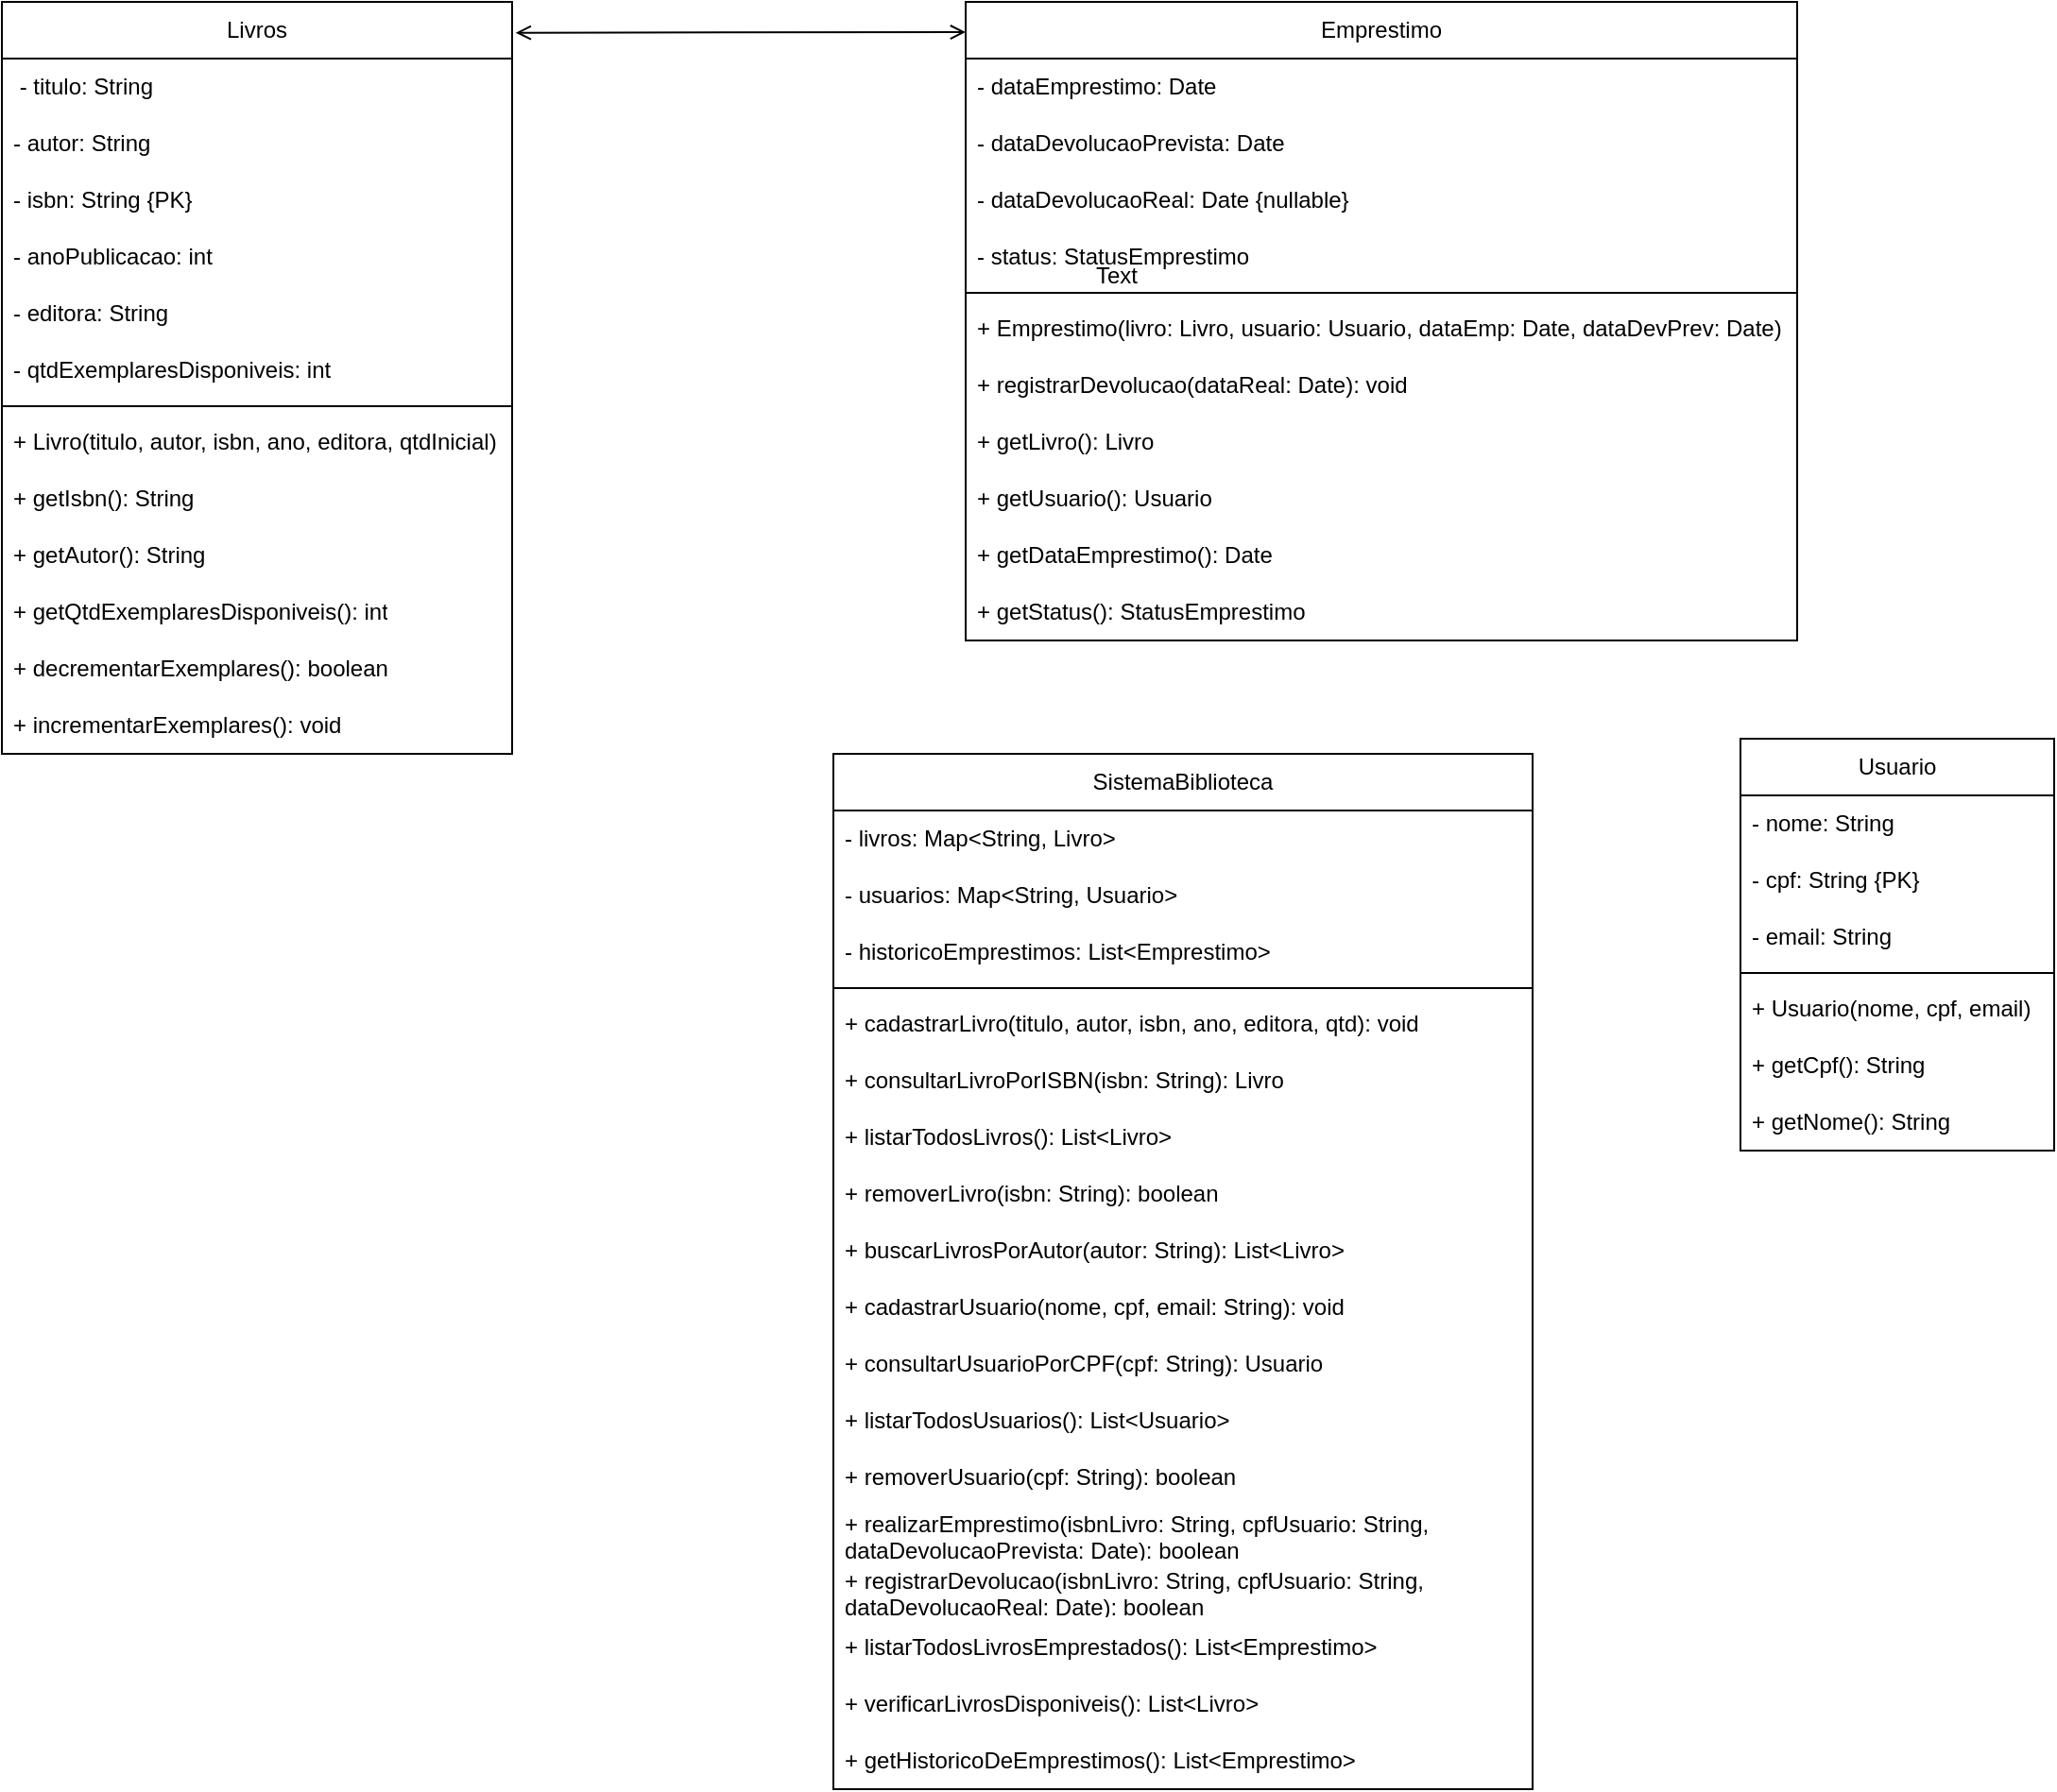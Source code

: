 <mxfile version="27.1.1">
  <diagram name="Página-1" id="8z8KOmpMjx8TbM8chvGR">
    <mxGraphModel dx="1426" dy="769" grid="1" gridSize="10" guides="1" tooltips="1" connect="1" arrows="1" fold="1" page="1" pageScale="1" pageWidth="827" pageHeight="1169" math="0" shadow="0">
      <root>
        <mxCell id="0" />
        <mxCell id="1" parent="0" />
        <mxCell id="fic08GAlzJQbdWZi42WJ-1" value="Livros" style="swimlane;fontStyle=0;childLayout=stackLayout;horizontal=1;startSize=30;horizontalStack=0;resizeParent=1;resizeParentMax=0;resizeLast=0;collapsible=1;marginBottom=0;whiteSpace=wrap;html=1;movable=1;resizable=1;rotatable=1;deletable=1;editable=1;locked=0;connectable=1;" vertex="1" parent="1">
          <mxGeometry x="90" y="50" width="270" height="398" as="geometry" />
        </mxCell>
        <mxCell id="fic08GAlzJQbdWZi42WJ-2" value="&amp;nbsp;- titulo: String" style="text;strokeColor=none;fillColor=none;align=left;verticalAlign=middle;spacingLeft=4;spacingRight=4;overflow=hidden;points=[[0,0.5],[1,0.5]];portConstraint=eastwest;rotatable=0;whiteSpace=wrap;html=1;" vertex="1" parent="fic08GAlzJQbdWZi42WJ-1">
          <mxGeometry y="30" width="270" height="30" as="geometry" />
        </mxCell>
        <mxCell id="fic08GAlzJQbdWZi42WJ-3" value="- autor: String" style="text;strokeColor=none;fillColor=none;align=left;verticalAlign=middle;spacingLeft=4;spacingRight=4;overflow=hidden;points=[[0,0.5],[1,0.5]];portConstraint=eastwest;rotatable=0;whiteSpace=wrap;html=1;" vertex="1" parent="fic08GAlzJQbdWZi42WJ-1">
          <mxGeometry y="60" width="270" height="30" as="geometry" />
        </mxCell>
        <mxCell id="fic08GAlzJQbdWZi42WJ-4" value="- isbn: String {PK}&amp;nbsp;" style="text;strokeColor=none;fillColor=none;align=left;verticalAlign=middle;spacingLeft=4;spacingRight=4;overflow=hidden;points=[[0,0.5],[1,0.5]];portConstraint=eastwest;rotatable=0;whiteSpace=wrap;html=1;" vertex="1" parent="fic08GAlzJQbdWZi42WJ-1">
          <mxGeometry y="90" width="270" height="30" as="geometry" />
        </mxCell>
        <mxCell id="fic08GAlzJQbdWZi42WJ-17" value="- anoPublicacao: int&amp;nbsp;" style="text;strokeColor=none;fillColor=none;align=left;verticalAlign=middle;spacingLeft=4;spacingRight=4;overflow=hidden;points=[[0,0.5],[1,0.5]];portConstraint=eastwest;rotatable=0;whiteSpace=wrap;html=1;" vertex="1" parent="fic08GAlzJQbdWZi42WJ-1">
          <mxGeometry y="120" width="270" height="30" as="geometry" />
        </mxCell>
        <mxCell id="fic08GAlzJQbdWZi42WJ-18" value="&lt;span class=&quot;selected&quot;&gt;- editora: String&lt;/span&gt;" style="text;strokeColor=none;fillColor=none;align=left;verticalAlign=middle;spacingLeft=4;spacingRight=4;overflow=hidden;points=[[0,0.5],[1,0.5]];portConstraint=eastwest;rotatable=0;whiteSpace=wrap;html=1;" vertex="1" parent="fic08GAlzJQbdWZi42WJ-1">
          <mxGeometry y="150" width="270" height="30" as="geometry" />
        </mxCell>
        <mxCell id="fic08GAlzJQbdWZi42WJ-19" value="&lt;span class=&quot;selected&quot;&gt;- qtdExemplaresDisponiveis: int&lt;/span&gt;" style="text;strokeColor=none;fillColor=none;align=left;verticalAlign=middle;spacingLeft=4;spacingRight=4;overflow=hidden;points=[[0,0.5],[1,0.5]];portConstraint=eastwest;rotatable=0;whiteSpace=wrap;html=1;" vertex="1" parent="fic08GAlzJQbdWZi42WJ-1">
          <mxGeometry y="180" width="270" height="30" as="geometry" />
        </mxCell>
        <mxCell id="fic08GAlzJQbdWZi42WJ-35" value="" style="line;strokeWidth=1;fillColor=none;align=left;verticalAlign=middle;spacingTop=-1;spacingLeft=3;spacingRight=3;rotatable=0;labelPosition=right;points=[];portConstraint=eastwest;strokeColor=inherit;" vertex="1" parent="fic08GAlzJQbdWZi42WJ-1">
          <mxGeometry y="210" width="270" height="8" as="geometry" />
        </mxCell>
        <mxCell id="fic08GAlzJQbdWZi42WJ-20" value="&lt;span class=&quot;selected&quot;&gt;+ Livro(titulo, autor, isbn, ano, editora, qtdInicial)&lt;/span&gt;" style="text;strokeColor=none;fillColor=none;align=left;verticalAlign=middle;spacingLeft=4;spacingRight=4;overflow=hidden;points=[[0,0.5],[1,0.5]];portConstraint=eastwest;rotatable=1;whiteSpace=wrap;html=1;movable=1;resizable=1;deletable=1;editable=1;locked=0;connectable=1;strokeWidth=1;" vertex="1" parent="fic08GAlzJQbdWZi42WJ-1">
          <mxGeometry y="218" width="270" height="30" as="geometry" />
        </mxCell>
        <mxCell id="fic08GAlzJQbdWZi42WJ-30" value="&lt;span class=&quot;selected&quot;&gt;+ getIsbn(): String&lt;/span&gt;" style="text;strokeColor=none;fillColor=none;align=left;verticalAlign=middle;spacingLeft=4;spacingRight=4;overflow=hidden;points=[[0,0.5],[1,0.5]];portConstraint=eastwest;rotatable=1;whiteSpace=wrap;html=1;movable=1;resizable=1;deletable=1;editable=1;locked=0;connectable=1;" vertex="1" parent="fic08GAlzJQbdWZi42WJ-1">
          <mxGeometry y="248" width="270" height="30" as="geometry" />
        </mxCell>
        <mxCell id="fic08GAlzJQbdWZi42WJ-31" value="&lt;span class=&quot;selected&quot;&gt;+ getAutor(): String&lt;/span&gt;" style="text;strokeColor=none;fillColor=none;align=left;verticalAlign=middle;spacingLeft=4;spacingRight=4;overflow=hidden;points=[[0,0.5],[1,0.5]];portConstraint=eastwest;rotatable=1;whiteSpace=wrap;html=1;movable=1;resizable=1;deletable=1;editable=1;locked=0;connectable=1;" vertex="1" parent="fic08GAlzJQbdWZi42WJ-1">
          <mxGeometry y="278" width="270" height="30" as="geometry" />
        </mxCell>
        <mxCell id="fic08GAlzJQbdWZi42WJ-32" value="&lt;span class=&quot;selected&quot;&gt;+ getQtdExemplaresDisponiveis(): int&lt;/span&gt;" style="text;strokeColor=none;fillColor=none;align=left;verticalAlign=middle;spacingLeft=4;spacingRight=4;overflow=hidden;points=[[0,0.5],[1,0.5]];portConstraint=eastwest;rotatable=1;whiteSpace=wrap;html=1;movable=1;resizable=1;deletable=1;editable=1;locked=0;connectable=1;" vertex="1" parent="fic08GAlzJQbdWZi42WJ-1">
          <mxGeometry y="308" width="270" height="30" as="geometry" />
        </mxCell>
        <mxCell id="fic08GAlzJQbdWZi42WJ-33" value="&lt;span class=&quot;selected&quot;&gt;+ decrementarExemplares(): boolean&lt;/span&gt;" style="text;strokeColor=none;fillColor=none;align=left;verticalAlign=middle;spacingLeft=4;spacingRight=4;overflow=hidden;points=[[0,0.5],[1,0.5]];portConstraint=eastwest;rotatable=1;whiteSpace=wrap;html=1;movable=1;resizable=1;deletable=1;editable=1;locked=0;connectable=1;" vertex="1" parent="fic08GAlzJQbdWZi42WJ-1">
          <mxGeometry y="338" width="270" height="30" as="geometry" />
        </mxCell>
        <mxCell id="fic08GAlzJQbdWZi42WJ-34" value="&lt;span class=&quot;selected&quot;&gt;+ incrementarExemplares(): void&lt;/span&gt;" style="text;strokeColor=none;fillColor=none;align=left;verticalAlign=middle;spacingLeft=4;spacingRight=4;overflow=hidden;points=[[0,0.5],[1,0.5]];portConstraint=eastwest;rotatable=1;whiteSpace=wrap;html=1;movable=1;resizable=1;deletable=1;editable=1;locked=0;connectable=1;" vertex="1" parent="fic08GAlzJQbdWZi42WJ-1">
          <mxGeometry y="368" width="270" height="30" as="geometry" />
        </mxCell>
        <mxCell id="fic08GAlzJQbdWZi42WJ-5" value="Usuario" style="swimlane;fontStyle=0;childLayout=stackLayout;horizontal=1;startSize=30;horizontalStack=0;resizeParent=1;resizeParentMax=0;resizeLast=0;collapsible=1;marginBottom=0;whiteSpace=wrap;html=1;" vertex="1" parent="1">
          <mxGeometry x="1010" y="440" width="166" height="218" as="geometry" />
        </mxCell>
        <mxCell id="fic08GAlzJQbdWZi42WJ-6" value="&lt;span class=&quot;selected&quot;&gt;- nome: String&lt;/span&gt;" style="text;strokeColor=none;fillColor=none;align=left;verticalAlign=middle;spacingLeft=4;spacingRight=4;overflow=hidden;points=[[0,0.5],[1,0.5]];portConstraint=eastwest;rotatable=0;whiteSpace=wrap;html=1;" vertex="1" parent="fic08GAlzJQbdWZi42WJ-5">
          <mxGeometry y="30" width="166" height="30" as="geometry" />
        </mxCell>
        <mxCell id="fic08GAlzJQbdWZi42WJ-7" value="&lt;span class=&quot;selected&quot;&gt;- cpf: String {PK}&lt;/span&gt;" style="text;strokeColor=none;fillColor=none;align=left;verticalAlign=middle;spacingLeft=4;spacingRight=4;overflow=hidden;points=[[0,0.5],[1,0.5]];portConstraint=eastwest;rotatable=0;whiteSpace=wrap;html=1;" vertex="1" parent="fic08GAlzJQbdWZi42WJ-5">
          <mxGeometry y="60" width="166" height="30" as="geometry" />
        </mxCell>
        <mxCell id="fic08GAlzJQbdWZi42WJ-8" value="&lt;span class=&quot;selected&quot;&gt;- email: String&lt;/span&gt;" style="text;strokeColor=none;fillColor=none;align=left;verticalAlign=middle;spacingLeft=4;spacingRight=4;overflow=hidden;points=[[0,0.5],[1,0.5]];portConstraint=eastwest;rotatable=0;whiteSpace=wrap;html=1;" vertex="1" parent="fic08GAlzJQbdWZi42WJ-5">
          <mxGeometry y="90" width="166" height="30" as="geometry" />
        </mxCell>
        <mxCell id="fic08GAlzJQbdWZi42WJ-41" value="" style="line;strokeWidth=1;fillColor=none;align=left;verticalAlign=middle;spacingTop=-1;spacingLeft=3;spacingRight=3;rotatable=0;labelPosition=right;points=[];portConstraint=eastwest;strokeColor=inherit;" vertex="1" parent="fic08GAlzJQbdWZi42WJ-5">
          <mxGeometry y="120" width="166" height="8" as="geometry" />
        </mxCell>
        <mxCell id="fic08GAlzJQbdWZi42WJ-38" value="&lt;span class=&quot;selected&quot;&gt;+ Usuario(nome, cpf, email)&lt;/span&gt;" style="text;strokeColor=none;fillColor=none;align=left;verticalAlign=middle;spacingLeft=4;spacingRight=4;overflow=hidden;points=[[0,0.5],[1,0.5]];portConstraint=eastwest;rotatable=0;whiteSpace=wrap;html=1;" vertex="1" parent="fic08GAlzJQbdWZi42WJ-5">
          <mxGeometry y="128" width="166" height="30" as="geometry" />
        </mxCell>
        <mxCell id="fic08GAlzJQbdWZi42WJ-39" value="&lt;span class=&quot;selected&quot;&gt;+ getCpf(): String&lt;/span&gt;" style="text;strokeColor=none;fillColor=none;align=left;verticalAlign=middle;spacingLeft=4;spacingRight=4;overflow=hidden;points=[[0,0.5],[1,0.5]];portConstraint=eastwest;rotatable=0;whiteSpace=wrap;html=1;" vertex="1" parent="fic08GAlzJQbdWZi42WJ-5">
          <mxGeometry y="158" width="166" height="30" as="geometry" />
        </mxCell>
        <mxCell id="fic08GAlzJQbdWZi42WJ-40" value="&lt;span class=&quot;selected&quot;&gt;+ getNome(): String&lt;/span&gt;" style="text;strokeColor=none;fillColor=none;align=left;verticalAlign=middle;spacingLeft=4;spacingRight=4;overflow=hidden;points=[[0,0.5],[1,0.5]];portConstraint=eastwest;rotatable=0;whiteSpace=wrap;html=1;" vertex="1" parent="fic08GAlzJQbdWZi42WJ-5">
          <mxGeometry y="188" width="166" height="30" as="geometry" />
        </mxCell>
        <mxCell id="fic08GAlzJQbdWZi42WJ-9" value="Emprestimo" style="swimlane;fontStyle=0;childLayout=stackLayout;horizontal=1;startSize=30;horizontalStack=0;resizeParent=1;resizeParentMax=0;resizeLast=0;collapsible=1;marginBottom=0;whiteSpace=wrap;html=1;" vertex="1" parent="1">
          <mxGeometry x="600" y="50" width="440" height="338" as="geometry" />
        </mxCell>
        <mxCell id="fic08GAlzJQbdWZi42WJ-10" value="&lt;span class=&quot;selected&quot;&gt;- dataEmprestimo: Date&lt;/span&gt;" style="text;strokeColor=none;fillColor=none;align=left;verticalAlign=middle;spacingLeft=4;spacingRight=4;overflow=hidden;points=[[0,0.5],[1,0.5]];portConstraint=eastwest;rotatable=0;whiteSpace=wrap;html=1;" vertex="1" parent="fic08GAlzJQbdWZi42WJ-9">
          <mxGeometry y="30" width="440" height="30" as="geometry" />
        </mxCell>
        <mxCell id="fic08GAlzJQbdWZi42WJ-11" value="&lt;span class=&quot;selected&quot;&gt;- dataDevolucaoPrevista: Date&lt;/span&gt;" style="text;strokeColor=none;fillColor=none;align=left;verticalAlign=middle;spacingLeft=4;spacingRight=4;overflow=hidden;points=[[0,0.5],[1,0.5]];portConstraint=eastwest;rotatable=0;whiteSpace=wrap;html=1;" vertex="1" parent="fic08GAlzJQbdWZi42WJ-9">
          <mxGeometry y="60" width="440" height="30" as="geometry" />
        </mxCell>
        <mxCell id="fic08GAlzJQbdWZi42WJ-12" value="&lt;span class=&quot;selected&quot;&gt;- dataDevolucaoReal: Date {nullable}&lt;/span&gt;" style="text;strokeColor=none;fillColor=none;align=left;verticalAlign=middle;spacingLeft=4;spacingRight=4;overflow=hidden;points=[[0,0.5],[1,0.5]];portConstraint=eastwest;rotatable=0;whiteSpace=wrap;html=1;" vertex="1" parent="fic08GAlzJQbdWZi42WJ-9">
          <mxGeometry y="90" width="440" height="30" as="geometry" />
        </mxCell>
        <mxCell id="fic08GAlzJQbdWZi42WJ-42" value="&lt;span class=&quot;selected&quot;&gt;- status: StatusEmprestimo&lt;/span&gt;" style="text;strokeColor=none;fillColor=none;align=left;verticalAlign=middle;spacingLeft=4;spacingRight=4;overflow=hidden;points=[[0,0.5],[1,0.5]];portConstraint=eastwest;rotatable=0;whiteSpace=wrap;html=1;" vertex="1" parent="fic08GAlzJQbdWZi42WJ-9">
          <mxGeometry y="120" width="440" height="30" as="geometry" />
        </mxCell>
        <mxCell id="fic08GAlzJQbdWZi42WJ-49" value="" style="line;strokeWidth=1;fillColor=none;align=left;verticalAlign=middle;spacingTop=-1;spacingLeft=3;spacingRight=3;rotatable=0;labelPosition=right;points=[];portConstraint=eastwest;strokeColor=inherit;" vertex="1" parent="fic08GAlzJQbdWZi42WJ-9">
          <mxGeometry y="150" width="440" height="8" as="geometry" />
        </mxCell>
        <mxCell id="fic08GAlzJQbdWZi42WJ-43" value="&lt;span class=&quot;selected&quot;&gt;+ Emprestimo(livro: Livro, usuario: Usuario, dataEmp: Date, dataDevPrev: Date)&lt;/span&gt;" style="text;strokeColor=none;fillColor=none;align=left;verticalAlign=middle;spacingLeft=4;spacingRight=4;overflow=hidden;points=[[0,0.5],[1,0.5]];portConstraint=eastwest;rotatable=0;whiteSpace=wrap;html=1;" vertex="1" parent="fic08GAlzJQbdWZi42WJ-9">
          <mxGeometry y="158" width="440" height="30" as="geometry" />
        </mxCell>
        <mxCell id="fic08GAlzJQbdWZi42WJ-44" value="&lt;span class=&quot;selected&quot;&gt;+ registrarDevolucao(dataReal: Date): void&lt;/span&gt;" style="text;strokeColor=none;fillColor=none;align=left;verticalAlign=middle;spacingLeft=4;spacingRight=4;overflow=hidden;points=[[0,0.5],[1,0.5]];portConstraint=eastwest;rotatable=0;whiteSpace=wrap;html=1;" vertex="1" parent="fic08GAlzJQbdWZi42WJ-9">
          <mxGeometry y="188" width="440" height="30" as="geometry" />
        </mxCell>
        <mxCell id="fic08GAlzJQbdWZi42WJ-45" value="&lt;span class=&quot;selected&quot;&gt;+ getLivro(): Livro&lt;/span&gt;" style="text;strokeColor=none;fillColor=none;align=left;verticalAlign=middle;spacingLeft=4;spacingRight=4;overflow=hidden;points=[[0,0.5],[1,0.5]];portConstraint=eastwest;rotatable=0;whiteSpace=wrap;html=1;" vertex="1" parent="fic08GAlzJQbdWZi42WJ-9">
          <mxGeometry y="218" width="440" height="30" as="geometry" />
        </mxCell>
        <mxCell id="fic08GAlzJQbdWZi42WJ-46" value="&lt;span class=&quot;selected&quot;&gt;+ getUsuario(): Usuario&lt;/span&gt;" style="text;strokeColor=none;fillColor=none;align=left;verticalAlign=middle;spacingLeft=4;spacingRight=4;overflow=hidden;points=[[0,0.5],[1,0.5]];portConstraint=eastwest;rotatable=0;whiteSpace=wrap;html=1;" vertex="1" parent="fic08GAlzJQbdWZi42WJ-9">
          <mxGeometry y="248" width="440" height="30" as="geometry" />
        </mxCell>
        <mxCell id="fic08GAlzJQbdWZi42WJ-47" value="&lt;span class=&quot;selected&quot;&gt;+ getDataEmprestimo(): Date&lt;/span&gt;" style="text;strokeColor=none;fillColor=none;align=left;verticalAlign=middle;spacingLeft=4;spacingRight=4;overflow=hidden;points=[[0,0.5],[1,0.5]];portConstraint=eastwest;rotatable=0;whiteSpace=wrap;html=1;" vertex="1" parent="fic08GAlzJQbdWZi42WJ-9">
          <mxGeometry y="278" width="440" height="30" as="geometry" />
        </mxCell>
        <mxCell id="fic08GAlzJQbdWZi42WJ-48" value="&lt;span class=&quot;selected&quot;&gt;+ getStatus(): StatusEmprestimo&lt;/span&gt;" style="text;strokeColor=none;fillColor=none;align=left;verticalAlign=middle;spacingLeft=4;spacingRight=4;overflow=hidden;points=[[0,0.5],[1,0.5]];portConstraint=eastwest;rotatable=0;whiteSpace=wrap;html=1;" vertex="1" parent="fic08GAlzJQbdWZi42WJ-9">
          <mxGeometry y="308" width="440" height="30" as="geometry" />
        </mxCell>
        <mxCell id="fic08GAlzJQbdWZi42WJ-13" value="SistemaBiblioteca" style="swimlane;fontStyle=0;childLayout=stackLayout;horizontal=1;startSize=30;horizontalStack=0;resizeParent=1;resizeParentMax=0;resizeLast=0;collapsible=1;marginBottom=0;whiteSpace=wrap;html=1;" vertex="1" parent="1">
          <mxGeometry x="530" y="448" width="370" height="548" as="geometry" />
        </mxCell>
        <mxCell id="fic08GAlzJQbdWZi42WJ-14" value="&lt;span class=&quot;selected&quot;&gt;- livros: Map&amp;lt;String, Livro&amp;gt;&lt;/span&gt;" style="text;strokeColor=none;fillColor=none;align=left;verticalAlign=middle;spacingLeft=4;spacingRight=4;overflow=hidden;points=[[0,0.5],[1,0.5]];portConstraint=eastwest;rotatable=0;whiteSpace=wrap;html=1;" vertex="1" parent="fic08GAlzJQbdWZi42WJ-13">
          <mxGeometry y="30" width="370" height="30" as="geometry" />
        </mxCell>
        <mxCell id="fic08GAlzJQbdWZi42WJ-15" value="&lt;span class=&quot;selected&quot;&gt;- usuarios: Map&amp;lt;String, Usuario&amp;gt;&lt;/span&gt;" style="text;strokeColor=none;fillColor=none;align=left;verticalAlign=middle;spacingLeft=4;spacingRight=4;overflow=hidden;points=[[0,0.5],[1,0.5]];portConstraint=eastwest;rotatable=0;whiteSpace=wrap;html=1;" vertex="1" parent="fic08GAlzJQbdWZi42WJ-13">
          <mxGeometry y="60" width="370" height="30" as="geometry" />
        </mxCell>
        <mxCell id="fic08GAlzJQbdWZi42WJ-16" value="&lt;span class=&quot;selected&quot;&gt;- historicoEmprestimos: List&amp;lt;Emprestimo&amp;gt;&lt;/span&gt;" style="text;strokeColor=none;fillColor=none;align=left;verticalAlign=middle;spacingLeft=4;spacingRight=4;overflow=hidden;points=[[0,0.5],[1,0.5]];portConstraint=eastwest;rotatable=0;whiteSpace=wrap;html=1;" vertex="1" parent="fic08GAlzJQbdWZi42WJ-13">
          <mxGeometry y="90" width="370" height="30" as="geometry" />
        </mxCell>
        <mxCell id="fic08GAlzJQbdWZi42WJ-59" value="" style="line;strokeWidth=1;fillColor=none;align=left;verticalAlign=middle;spacingTop=-1;spacingLeft=3;spacingRight=3;rotatable=0;labelPosition=right;points=[];portConstraint=eastwest;strokeColor=inherit;" vertex="1" parent="fic08GAlzJQbdWZi42WJ-13">
          <mxGeometry y="120" width="370" height="8" as="geometry" />
        </mxCell>
        <mxCell id="fic08GAlzJQbdWZi42WJ-50" value="&lt;span class=&quot;selected&quot;&gt;+ cadastrarLivro(titulo, autor, isbn, ano, editora, qtd): void&lt;/span&gt;" style="text;strokeColor=none;fillColor=none;align=left;verticalAlign=middle;spacingLeft=4;spacingRight=4;overflow=hidden;points=[[0,0.5],[1,0.5]];portConstraint=eastwest;rotatable=0;whiteSpace=wrap;html=1;" vertex="1" parent="fic08GAlzJQbdWZi42WJ-13">
          <mxGeometry y="128" width="370" height="30" as="geometry" />
        </mxCell>
        <mxCell id="fic08GAlzJQbdWZi42WJ-51" value="&lt;span class=&quot;selected&quot;&gt;+ consultarLivroPorISBN(isbn: String): Livro&lt;/span&gt;" style="text;strokeColor=none;fillColor=none;align=left;verticalAlign=middle;spacingLeft=4;spacingRight=4;overflow=hidden;points=[[0,0.5],[1,0.5]];portConstraint=eastwest;rotatable=0;whiteSpace=wrap;html=1;" vertex="1" parent="fic08GAlzJQbdWZi42WJ-13">
          <mxGeometry y="158" width="370" height="30" as="geometry" />
        </mxCell>
        <mxCell id="fic08GAlzJQbdWZi42WJ-52" value="&lt;span class=&quot;selected&quot;&gt;+ listarTodosLivros(): List&amp;lt;Livro&amp;gt;&lt;/span&gt;" style="text;strokeColor=none;fillColor=none;align=left;verticalAlign=middle;spacingLeft=4;spacingRight=4;overflow=hidden;points=[[0,0.5],[1,0.5]];portConstraint=eastwest;rotatable=0;whiteSpace=wrap;html=1;" vertex="1" parent="fic08GAlzJQbdWZi42WJ-13">
          <mxGeometry y="188" width="370" height="30" as="geometry" />
        </mxCell>
        <mxCell id="fic08GAlzJQbdWZi42WJ-53" value="&lt;span class=&quot;selected&quot;&gt;+ removerLivro(isbn: String): boolean&lt;/span&gt;" style="text;strokeColor=none;fillColor=none;align=left;verticalAlign=middle;spacingLeft=4;spacingRight=4;overflow=hidden;points=[[0,0.5],[1,0.5]];portConstraint=eastwest;rotatable=0;whiteSpace=wrap;html=1;" vertex="1" parent="fic08GAlzJQbdWZi42WJ-13">
          <mxGeometry y="218" width="370" height="30" as="geometry" />
        </mxCell>
        <mxCell id="fic08GAlzJQbdWZi42WJ-54" value="&lt;span class=&quot;selected&quot;&gt;+ buscarLivrosPorAutor(autor: String): List&amp;lt;Livro&amp;gt;&lt;/span&gt;" style="text;strokeColor=none;fillColor=none;align=left;verticalAlign=middle;spacingLeft=4;spacingRight=4;overflow=hidden;points=[[0,0.5],[1,0.5]];portConstraint=eastwest;rotatable=0;whiteSpace=wrap;html=1;" vertex="1" parent="fic08GAlzJQbdWZi42WJ-13">
          <mxGeometry y="248" width="370" height="30" as="geometry" />
        </mxCell>
        <mxCell id="fic08GAlzJQbdWZi42WJ-55" value="&lt;span class=&quot;selected&quot;&gt;+ cadastrarUsuario(nome, cpf, email: String): void&lt;/span&gt;" style="text;strokeColor=none;fillColor=none;align=left;verticalAlign=middle;spacingLeft=4;spacingRight=4;overflow=hidden;points=[[0,0.5],[1,0.5]];portConstraint=eastwest;rotatable=0;whiteSpace=wrap;html=1;" vertex="1" parent="fic08GAlzJQbdWZi42WJ-13">
          <mxGeometry y="278" width="370" height="30" as="geometry" />
        </mxCell>
        <mxCell id="fic08GAlzJQbdWZi42WJ-56" value="&lt;span class=&quot;selected&quot;&gt;+ consultarUsuarioPorCPF(cpf: String): Usuario&lt;/span&gt;" style="text;strokeColor=none;fillColor=none;align=left;verticalAlign=middle;spacingLeft=4;spacingRight=4;overflow=hidden;points=[[0,0.5],[1,0.5]];portConstraint=eastwest;rotatable=0;whiteSpace=wrap;html=1;" vertex="1" parent="fic08GAlzJQbdWZi42WJ-13">
          <mxGeometry y="308" width="370" height="30" as="geometry" />
        </mxCell>
        <mxCell id="fic08GAlzJQbdWZi42WJ-57" value="&lt;span class=&quot;selected&quot;&gt;+ listarTodosUsuarios(): List&amp;lt;Usuario&amp;gt;&lt;/span&gt;" style="text;strokeColor=none;fillColor=none;align=left;verticalAlign=middle;spacingLeft=4;spacingRight=4;overflow=hidden;points=[[0,0.5],[1,0.5]];portConstraint=eastwest;rotatable=0;whiteSpace=wrap;html=1;" vertex="1" parent="fic08GAlzJQbdWZi42WJ-13">
          <mxGeometry y="338" width="370" height="30" as="geometry" />
        </mxCell>
        <mxCell id="fic08GAlzJQbdWZi42WJ-58" value="&lt;span class=&quot;selected&quot;&gt;+ removerUsuario(cpf: String): boolean&lt;/span&gt;" style="text;strokeColor=none;fillColor=none;align=left;verticalAlign=middle;spacingLeft=4;spacingRight=4;overflow=hidden;points=[[0,0.5],[1,0.5]];portConstraint=eastwest;rotatable=0;whiteSpace=wrap;html=1;" vertex="1" parent="fic08GAlzJQbdWZi42WJ-13">
          <mxGeometry y="368" width="370" height="30" as="geometry" />
        </mxCell>
        <mxCell id="fic08GAlzJQbdWZi42WJ-60" value="&lt;span class=&quot;selected&quot;&gt;+ realizarEmprestimo(isbnLivro: String, cpfUsuario: String, dataDevolucaoPrevista: Date): boolean&lt;/span&gt;" style="text;strokeColor=none;fillColor=none;align=left;verticalAlign=middle;spacingLeft=4;spacingRight=4;overflow=hidden;points=[[0,0.5],[1,0.5]];portConstraint=eastwest;rotatable=0;whiteSpace=wrap;html=1;" vertex="1" parent="fic08GAlzJQbdWZi42WJ-13">
          <mxGeometry y="398" width="370" height="30" as="geometry" />
        </mxCell>
        <mxCell id="fic08GAlzJQbdWZi42WJ-61" value="&lt;span class=&quot;selected&quot;&gt;+ registrarDevolucao(isbnLivro: String, cpfUsuario: String, dataDevolucaoReal: Date): boolean&lt;/span&gt;" style="text;strokeColor=none;fillColor=none;align=left;verticalAlign=middle;spacingLeft=4;spacingRight=4;overflow=hidden;points=[[0,0.5],[1,0.5]];portConstraint=eastwest;rotatable=0;whiteSpace=wrap;html=1;" vertex="1" parent="fic08GAlzJQbdWZi42WJ-13">
          <mxGeometry y="428" width="370" height="30" as="geometry" />
        </mxCell>
        <mxCell id="fic08GAlzJQbdWZi42WJ-62" value="&lt;span class=&quot;selected&quot;&gt;+ listarTodosLivrosEmprestados(): List&amp;lt;Emprestimo&amp;gt;&lt;/span&gt;" style="text;strokeColor=none;fillColor=none;align=left;verticalAlign=middle;spacingLeft=4;spacingRight=4;overflow=hidden;points=[[0,0.5],[1,0.5]];portConstraint=eastwest;rotatable=0;whiteSpace=wrap;html=1;" vertex="1" parent="fic08GAlzJQbdWZi42WJ-13">
          <mxGeometry y="458" width="370" height="30" as="geometry" />
        </mxCell>
        <mxCell id="fic08GAlzJQbdWZi42WJ-63" value="&lt;span class=&quot;selected&quot;&gt;+ verificarLivrosDisponiveis(): List&amp;lt;Livro&amp;gt;&lt;/span&gt;" style="text;strokeColor=none;fillColor=none;align=left;verticalAlign=middle;spacingLeft=4;spacingRight=4;overflow=hidden;points=[[0,0.5],[1,0.5]];portConstraint=eastwest;rotatable=0;whiteSpace=wrap;html=1;" vertex="1" parent="fic08GAlzJQbdWZi42WJ-13">
          <mxGeometry y="488" width="370" height="30" as="geometry" />
        </mxCell>
        <mxCell id="fic08GAlzJQbdWZi42WJ-64" value="&lt;span class=&quot;selected&quot;&gt;+ getHistoricoDeEmprestimos(): List&amp;lt;Emprestimo&amp;gt;&lt;/span&gt;" style="text;strokeColor=none;fillColor=none;align=left;verticalAlign=middle;spacingLeft=4;spacingRight=4;overflow=hidden;points=[[0,0.5],[1,0.5]];portConstraint=eastwest;rotatable=0;whiteSpace=wrap;html=1;" vertex="1" parent="fic08GAlzJQbdWZi42WJ-13">
          <mxGeometry y="518" width="370" height="30" as="geometry" />
        </mxCell>
        <mxCell id="fic08GAlzJQbdWZi42WJ-65" value="" style="endArrow=open;startArrow=open;html=1;rounded=0;exitX=1.007;exitY=0.041;exitDx=0;exitDy=0;exitPerimeter=0;startFill=0;endFill=0;" edge="1" parent="1" source="fic08GAlzJQbdWZi42WJ-1">
          <mxGeometry width="50" height="50" relative="1" as="geometry">
            <mxPoint x="650" y="390" as="sourcePoint" />
            <mxPoint x="600" y="66" as="targetPoint" />
          </mxGeometry>
        </mxCell>
        <mxCell id="fic08GAlzJQbdWZi42WJ-66" value="Text" style="text;html=1;align=center;verticalAlign=middle;whiteSpace=wrap;rounded=0;" vertex="1" parent="1">
          <mxGeometry x="650" y="180" width="60" height="30" as="geometry" />
        </mxCell>
      </root>
    </mxGraphModel>
  </diagram>
</mxfile>
